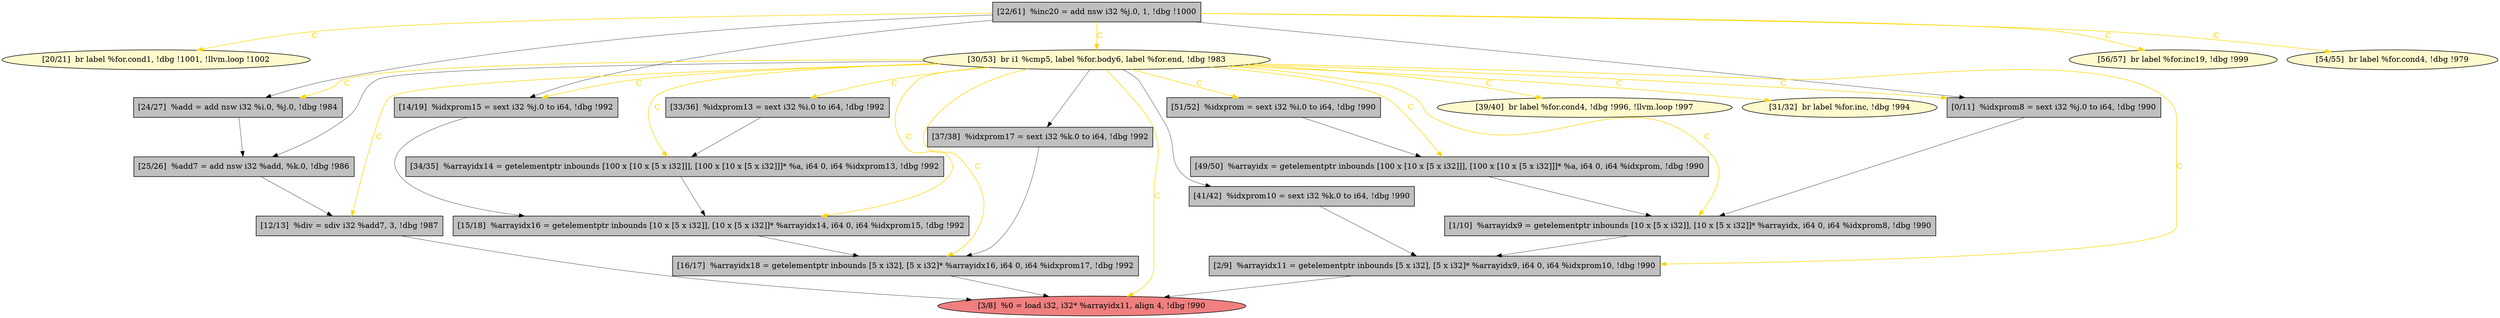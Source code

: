 
digraph G {


node572 [fillcolor=lemonchiffon,label="[20/21]  br label %for.cond1, !dbg !1001, !llvm.loop !1002",shape=ellipse,style=filled ]
node585 [fillcolor=grey,label="[22/61]  %inc20 = add nsw i32 %j.0, 1, !dbg !1000",shape=rectangle,style=filled ]
node570 [fillcolor=grey,label="[34/35]  %arrayidx14 = getelementptr inbounds [100 x [10 x [5 x i32]]], [100 x [10 x [5 x i32]]]* %a, i64 0, i64 %idxprom13, !dbg !992",shape=rectangle,style=filled ]
node573 [fillcolor=grey,label="[37/38]  %idxprom17 = sext i32 %k.0 to i64, !dbg !992",shape=rectangle,style=filled ]
node582 [fillcolor=grey,label="[1/10]  %arrayidx9 = getelementptr inbounds [10 x [5 x i32]], [10 x [5 x i32]]* %arrayidx, i64 0, i64 %idxprom8, !dbg !990",shape=rectangle,style=filled ]
node588 [fillcolor=grey,label="[16/17]  %arrayidx18 = getelementptr inbounds [5 x i32], [5 x i32]* %arrayidx16, i64 0, i64 %idxprom17, !dbg !992",shape=rectangle,style=filled ]
node587 [fillcolor=grey,label="[12/13]  %div = sdiv i32 %add7, 3, !dbg !987",shape=rectangle,style=filled ]
node571 [fillcolor=grey,label="[33/36]  %idxprom13 = sext i32 %i.0 to i64, !dbg !992",shape=rectangle,style=filled ]
node569 [fillcolor=grey,label="[25/26]  %add7 = add nsw i32 %add, %k.0, !dbg !986",shape=rectangle,style=filled ]
node578 [fillcolor=lemonchiffon,label="[39/40]  br label %for.cond4, !dbg !996, !llvm.loop !997",shape=ellipse,style=filled ]
node568 [fillcolor=grey,label="[15/18]  %arrayidx16 = getelementptr inbounds [10 x [5 x i32]], [10 x [5 x i32]]* %arrayidx14, i64 0, i64 %idxprom15, !dbg !992",shape=rectangle,style=filled ]
node584 [fillcolor=grey,label="[24/27]  %add = add nsw i32 %i.0, %j.0, !dbg !984",shape=rectangle,style=filled ]
node567 [fillcolor=lemonchiffon,label="[31/32]  br label %for.inc, !dbg !994",shape=ellipse,style=filled ]
node574 [fillcolor=lemonchiffon,label="[30/53]  br i1 %cmp5, label %for.body6, label %for.end, !dbg !983",shape=ellipse,style=filled ]
node575 [fillcolor=grey,label="[49/50]  %arrayidx = getelementptr inbounds [100 x [10 x [5 x i32]]], [100 x [10 x [5 x i32]]]* %a, i64 0, i64 %idxprom, !dbg !990",shape=rectangle,style=filled ]
node576 [fillcolor=grey,label="[0/11]  %idxprom8 = sext i32 %j.0 to i64, !dbg !990",shape=rectangle,style=filled ]
node583 [fillcolor=lemonchiffon,label="[56/57]  br label %for.inc19, !dbg !999",shape=ellipse,style=filled ]
node577 [fillcolor=grey,label="[2/9]  %arrayidx11 = getelementptr inbounds [5 x i32], [5 x i32]* %arrayidx9, i64 0, i64 %idxprom10, !dbg !990",shape=rectangle,style=filled ]
node589 [fillcolor=grey,label="[41/42]  %idxprom10 = sext i32 %k.0 to i64, !dbg !990",shape=rectangle,style=filled ]
node586 [fillcolor=grey,label="[14/19]  %idxprom15 = sext i32 %j.0 to i64, !dbg !992",shape=rectangle,style=filled ]
node579 [fillcolor=lightcoral,label="[3/8]  %0 = load i32, i32* %arrayidx11, align 4, !dbg !990",shape=ellipse,style=filled ]
node580 [fillcolor=grey,label="[51/52]  %idxprom = sext i32 %i.0 to i64, !dbg !990",shape=rectangle,style=filled ]
node581 [fillcolor=lemonchiffon,label="[54/55]  br label %for.cond4, !dbg !979",shape=ellipse,style=filled ]

node584->node569 [style=solid,color=black,label="",penwidth=0.5,fontcolor=black ]
node585->node586 [style=solid,color=black,label="",penwidth=0.5,fontcolor=black ]
node574->node567 [style=solid,color=gold,label="C",penwidth=1.0,fontcolor=gold ]
node574->node586 [style=solid,color=gold,label="C",penwidth=1.0,fontcolor=gold ]
node574->node575 [style=solid,color=gold,label="C",penwidth=1.0,fontcolor=gold ]
node574->node579 [style=solid,color=gold,label="C",penwidth=1.0,fontcolor=gold ]
node574->node587 [style=solid,color=gold,label="C",penwidth=1.0,fontcolor=gold ]
node574->node577 [style=solid,color=gold,label="C",penwidth=1.0,fontcolor=gold ]
node585->node572 [style=solid,color=gold,label="C",penwidth=1.0,fontcolor=gold ]
node574->node584 [style=solid,color=gold,label="C",penwidth=1.0,fontcolor=gold ]
node585->node584 [style=solid,color=black,label="",penwidth=0.5,fontcolor=black ]
node568->node588 [style=solid,color=black,label="",penwidth=0.5,fontcolor=black ]
node586->node568 [style=solid,color=black,label="",penwidth=0.5,fontcolor=black ]
node577->node579 [style=solid,color=black,label="",penwidth=0.5,fontcolor=black ]
node574->node573 [style=solid,color=black,label="",penwidth=0.5,fontcolor=black ]
node570->node568 [style=solid,color=black,label="",penwidth=0.5,fontcolor=black ]
node571->node570 [style=solid,color=black,label="",penwidth=0.5,fontcolor=black ]
node574->node588 [style=solid,color=gold,label="C",penwidth=1.0,fontcolor=gold ]
node576->node582 [style=solid,color=black,label="",penwidth=0.5,fontcolor=black ]
node574->node570 [style=solid,color=gold,label="C",penwidth=1.0,fontcolor=gold ]
node569->node587 [style=solid,color=black,label="",penwidth=0.5,fontcolor=black ]
node585->node583 [style=solid,color=gold,label="C",penwidth=1.0,fontcolor=gold ]
node589->node577 [style=solid,color=black,label="",penwidth=0.5,fontcolor=black ]
node588->node579 [style=solid,color=black,label="",penwidth=0.5,fontcolor=black ]
node574->node576 [style=solid,color=gold,label="C",penwidth=1.0,fontcolor=gold ]
node587->node579 [style=solid,color=black,label="",penwidth=0.5,fontcolor=black ]
node574->node582 [style=solid,color=gold,label="C",penwidth=1.0,fontcolor=gold ]
node582->node577 [style=solid,color=black,label="",penwidth=0.5,fontcolor=black ]
node580->node575 [style=solid,color=black,label="",penwidth=0.5,fontcolor=black ]
node574->node578 [style=solid,color=gold,label="C",penwidth=1.0,fontcolor=gold ]
node574->node569 [style=solid,color=black,label="",penwidth=0.5,fontcolor=black ]
node574->node589 [style=solid,color=black,label="",penwidth=0.5,fontcolor=black ]
node575->node582 [style=solid,color=black,label="",penwidth=0.5,fontcolor=black ]
node573->node588 [style=solid,color=black,label="",penwidth=0.5,fontcolor=black ]
node585->node574 [style=solid,color=gold,label="C",penwidth=1.0,fontcolor=gold ]
node585->node581 [style=solid,color=gold,label="C",penwidth=1.0,fontcolor=gold ]
node585->node576 [style=solid,color=black,label="",penwidth=0.5,fontcolor=black ]
node574->node580 [style=solid,color=gold,label="C",penwidth=1.0,fontcolor=gold ]
node574->node571 [style=solid,color=gold,label="C",penwidth=1.0,fontcolor=gold ]
node574->node568 [style=solid,color=gold,label="C",penwidth=1.0,fontcolor=gold ]


}
